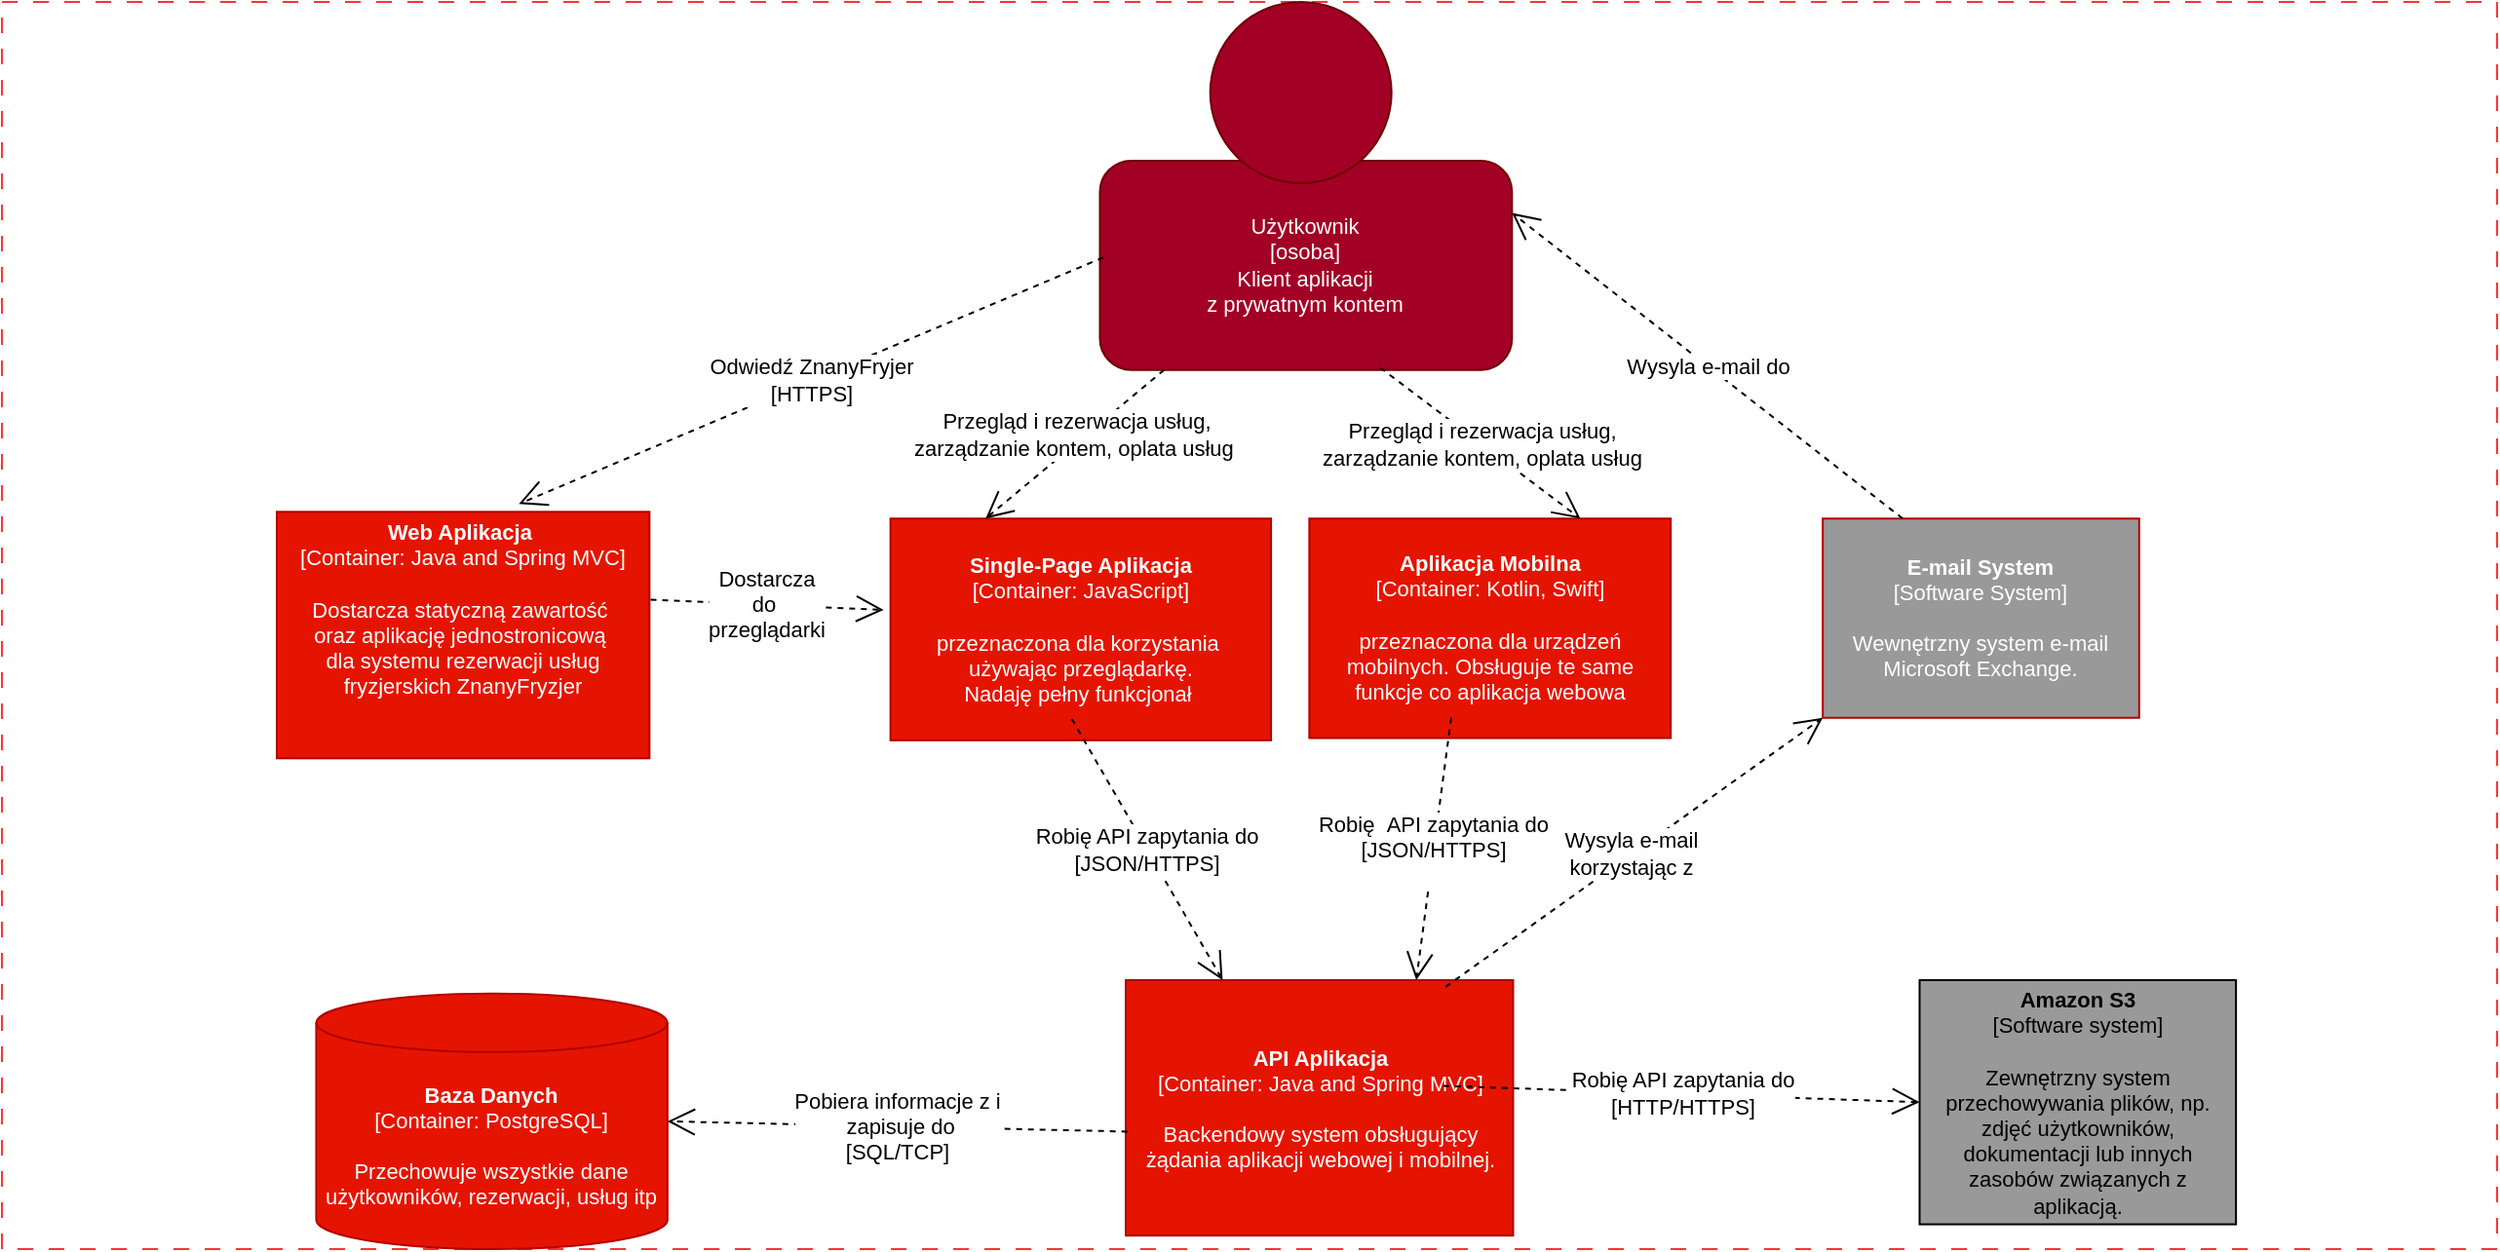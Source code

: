 <mxfile version="26.1.3">
  <diagram name="Page-1" id="3zGmeHMoxcLTCu4aQRj2">
    <mxGraphModel dx="1363" dy="2591" grid="0" gridSize="10" guides="1" tooltips="1" connect="1" arrows="1" fold="1" page="1" pageScale="1" pageWidth="827" pageHeight="1169" math="0" shadow="0">
      <root>
        <mxCell id="0" />
        <mxCell id="1" parent="0" />
        <mxCell id="CdNLvU-L0Fh2n5u2H3BX-19" value="" style="rounded=0;whiteSpace=wrap;html=1;dashed=1;dashPattern=8 8;strokeColor=#FF3333;" parent="1" vertex="1">
          <mxGeometry x="1033" y="-910" width="1280" height="640" as="geometry" />
        </mxCell>
        <mxCell id="L5QA0MetBDMoyQzNhzzM-1" value="" style="group;fontSize=11;aspect=fixed;" vertex="1" connectable="0" parent="1">
          <mxGeometry x="1174" y="-910" width="1005.07" height="640" as="geometry" />
        </mxCell>
        <mxCell id="CdNLvU-L0Fh2n5u2H3BX-2" value="&lt;font&gt;Użytkownik&lt;/font&gt;&lt;div&gt;&lt;font&gt;[osoba]&lt;/font&gt;&lt;/div&gt;&lt;div&gt;&lt;div&gt;&lt;font&gt;Klient aplikacji&lt;/font&gt;&lt;/div&gt;&lt;div&gt;&lt;font&gt;z prywatnym kontem&lt;/font&gt;&lt;/div&gt;&lt;/div&gt;" style="rounded=1;whiteSpace=wrap;html=1;fillColor=#a20025;fontColor=#ffffff;strokeColor=#6F0000;fontSize=11;" parent="L5QA0MetBDMoyQzNhzzM-1" vertex="1">
          <mxGeometry x="422.245" y="81.444" width="211.411" height="107.437" as="geometry" />
        </mxCell>
        <mxCell id="CdNLvU-L0Fh2n5u2H3BX-3" value="" style="ellipse;whiteSpace=wrap;html=1;aspect=fixed;fillColor=#a20025;fontColor=#ffffff;strokeColor=#6F0000;fontSize=11;" parent="L5QA0MetBDMoyQzNhzzM-1" vertex="1">
          <mxGeometry x="478.852" width="92.996" height="92.996" as="geometry" />
        </mxCell>
        <mxCell id="CdNLvU-L0Fh2n5u2H3BX-5" value="&lt;font&gt;&lt;b&gt;&lt;font&gt;Web Aplikacja&lt;/font&gt;&lt;/b&gt;&lt;span&gt;&amp;nbsp;&lt;/span&gt;&lt;/font&gt;&lt;div&gt;&lt;font&gt;[Container: Java and Spring MVC]&lt;/font&gt;&lt;/div&gt;&lt;div&gt;&lt;font&gt;&lt;br&gt;&lt;/font&gt;&lt;/div&gt;&lt;div&gt;&lt;font&gt;&lt;span style=&quot;text-align: start;&quot;&gt;Dostarcza statyczną zawartość&amp;nbsp;&lt;/span&gt;&lt;/font&gt;&lt;/div&gt;&lt;div&gt;&lt;font&gt;&lt;span style=&quot;text-align: start;&quot;&gt;oraz aplikację jednostronicową&amp;nbsp;&lt;/span&gt;&lt;/font&gt;&lt;/div&gt;&lt;div&gt;&lt;font&gt;&lt;span style=&quot;text-align: start;&quot;&gt;&lt;font&gt;dla systemu rezerwacji usług fryzjerskich ZnanyFryzjer&lt;/font&gt;&lt;/span&gt;&lt;br&gt;&lt;/font&gt;&lt;/div&gt;&lt;div&gt;&lt;span&gt;&lt;br&gt;&lt;/span&gt;&lt;div&gt;&lt;br&gt;&lt;/div&gt;&lt;/div&gt;" style="rounded=0;whiteSpace=wrap;html=1;fillColor=#e51400;fontColor=#ffffff;strokeColor=#B20000;fontSize=11;" parent="L5QA0MetBDMoyQzNhzzM-1" vertex="1">
          <mxGeometry y="261.661" width="191.194" height="126.498" as="geometry" />
        </mxCell>
        <mxCell id="CdNLvU-L0Fh2n5u2H3BX-6" value="&lt;font&gt;&lt;b&gt;Single-Page Aplikacja&lt;/b&gt;&lt;/font&gt;&lt;div&gt;&lt;font&gt;[Container: JavaScript]&lt;/font&gt;&lt;/div&gt;&lt;div&gt;&lt;font&gt;&lt;br&gt;&lt;/font&gt;&lt;/div&gt;&lt;div style=&quot;text-align: center;&quot;&gt;&lt;font&gt;&lt;span style=&quot;text-align: start;&quot;&gt;p&lt;/span&gt;&lt;span style=&quot;text-align: start;&quot;&gt;&lt;span&gt;rzeznaczona dla korzystania&amp;nbsp;&lt;/span&gt;&lt;/span&gt;&lt;/font&gt;&lt;/div&gt;&lt;div style=&quot;text-align: center;&quot;&gt;&lt;font&gt;&lt;span style=&quot;text-align: start;&quot;&gt;&lt;span&gt;używając przeglądarkę.&lt;/span&gt;&lt;/span&gt;&lt;/font&gt;&lt;/div&gt;&lt;div style=&quot;text-align: center;&quot;&gt;&lt;font&gt;&lt;span style=&quot;text-align: start;&quot;&gt;&lt;span&gt;&amp;nbsp;&lt;/span&gt;&lt;/span&gt;&lt;span&gt;Nadaję pełny funkcjonał &amp;nbsp;&lt;/span&gt;&lt;br&gt;&lt;/font&gt;&lt;/div&gt;" style="rounded=0;whiteSpace=wrap;html=1;fillColor=#e51400;fontColor=#ffffff;strokeColor=#B20000;fontSize=11;" parent="L5QA0MetBDMoyQzNhzzM-1" vertex="1">
          <mxGeometry x="314.806" y="265.126" width="195.238" height="113.791" as="geometry" />
        </mxCell>
        <mxCell id="CdNLvU-L0Fh2n5u2H3BX-7" value="&lt;font&gt;&lt;b&gt;Aplikacja Mobilna&lt;/b&gt;&lt;/font&gt;&lt;div&gt;&lt;font&gt;[Container: Kotlin, Swift]&lt;/font&gt;&lt;/div&gt;&lt;div&gt;&lt;font&gt;&lt;br&gt;&lt;/font&gt;&lt;/div&gt;&lt;div&gt;&lt;font&gt;&lt;font&gt;&lt;span style=&quot;text-align: start;&quot;&gt;p&lt;/span&gt;&lt;span style=&quot;text-align: start;&quot;&gt;&lt;font&gt;rzeznaczona dla urządzeń mobilnych. Obsługuje te same funkcje co aplikacja webowa&lt;/font&gt;&lt;/span&gt;&lt;/font&gt;&lt;br&gt;&lt;/font&gt;&lt;/div&gt;" style="rounded=0;whiteSpace=wrap;html=1;fillColor=#e51400;fontColor=#ffffff;strokeColor=#B20000;fontSize=11;" parent="L5QA0MetBDMoyQzNhzzM-1" vertex="1">
          <mxGeometry x="529.683" y="265.126" width="185.418" height="112.635" as="geometry" />
        </mxCell>
        <mxCell id="CdNLvU-L0Fh2n5u2H3BX-8" value="&lt;font&gt;&lt;b&gt;E-mail System&lt;/b&gt;&lt;/font&gt;&lt;div&gt;&lt;font&gt;[Software System]&lt;/font&gt;&lt;/div&gt;&lt;div&gt;&lt;font&gt;&lt;br&gt;&lt;/font&gt;&lt;/div&gt;&lt;div&gt;&lt;font&gt;&lt;font&gt;Wewnętrzny system e-mail Microsoft Exchange.&lt;/font&gt;&lt;br&gt;&lt;/font&gt;&lt;/div&gt;" style="rounded=0;whiteSpace=wrap;html=1;fillColor=#999999;fontColor=#ffffff;strokeColor=#B20000;fontSize=11;" parent="L5QA0MetBDMoyQzNhzzM-1" vertex="1">
          <mxGeometry x="793.081" y="265.126" width="162.313" height="102.238" as="geometry" />
        </mxCell>
        <mxCell id="CdNLvU-L0Fh2n5u2H3BX-9" value="&lt;font&gt;&lt;b&gt;Baza Danych&lt;/b&gt;&lt;/font&gt;&lt;div&gt;&lt;font&gt;[Container: PostgreSQL]&lt;/font&gt;&lt;/div&gt;&lt;div&gt;&lt;font&gt;&lt;br&gt;&lt;/font&gt;&lt;/div&gt;&lt;div&gt;&lt;font&gt;&lt;span style=&quot;text-align: start;&quot;&gt;&lt;font&gt;Przechowuje wszystkie dane użytkowników, rezerwacji, usług itp&lt;/font&gt;&lt;/span&gt;&lt;br&gt;&lt;/font&gt;&lt;/div&gt;" style="shape=cylinder3;whiteSpace=wrap;html=1;boundedLbl=1;backgroundOutline=1;size=15;fillColor=#e51400;fontColor=#ffffff;strokeColor=#B20000;fontSize=11;" parent="L5QA0MetBDMoyQzNhzzM-1" vertex="1">
          <mxGeometry x="20.217" y="508.881" width="180.219" height="131.119" as="geometry" />
        </mxCell>
        <mxCell id="CdNLvU-L0Fh2n5u2H3BX-10" value="&lt;font&gt;&lt;b&gt;API Aplikacja&lt;/b&gt;&lt;/font&gt;&lt;div&gt;&lt;font&gt;[Container: Java and Spring MVC]&lt;/font&gt;&lt;/div&gt;&lt;div&gt;&lt;font&gt;&lt;br&gt;&lt;/font&gt;&lt;/div&gt;&lt;div&gt;&lt;font&gt;&lt;span style=&quot;text-align: start;&quot;&gt;&lt;font&gt;Backendowy system obsługujący żądania aplikacji webowej i mobilnej.&lt;/font&gt;&lt;/span&gt;&lt;br&gt;&lt;/font&gt;&lt;/div&gt;" style="rounded=0;whiteSpace=wrap;html=1;fillColor=#e51400;fontColor=#ffffff;strokeColor=#B20000;fontSize=11;" parent="L5QA0MetBDMoyQzNhzzM-1" vertex="1">
          <mxGeometry x="435.53" y="501.949" width="198.703" height="131.119" as="geometry" />
        </mxCell>
        <mxCell id="CdNLvU-L0Fh2n5u2H3BX-11" value="&lt;font&gt;&lt;b&gt;Amazon S3&lt;/b&gt;&lt;/font&gt;&lt;div&gt;&lt;font&gt;[Software system]&lt;/font&gt;&lt;/div&gt;&lt;div&gt;&lt;font&gt;&lt;br&gt;&lt;/font&gt;&lt;/div&gt;&lt;div&gt;&lt;font&gt;&lt;span style=&quot;text-align: start;&quot;&gt;&lt;font&gt;Zewnętrzny system przechowywania plików, np. zdjęć użytkowników, dokumentacji lub innych zasobów związanych z aplikacją.&lt;/font&gt;&lt;/span&gt;&lt;br&gt;&lt;/font&gt;&lt;/div&gt;" style="rounded=0;whiteSpace=wrap;html=1;fillColor=#999999;fontSize=11;" parent="L5QA0MetBDMoyQzNhzzM-1" vertex="1">
          <mxGeometry x="842.757" y="501.949" width="162.313" height="125.343" as="geometry" />
        </mxCell>
        <mxCell id="CdNLvU-L0Fh2n5u2H3BX-18" value="&lt;font&gt;Odwiedź&lt;/font&gt; &lt;font&gt;ZnanyFryjer&lt;/font&gt;&lt;div&gt;&lt;font&gt;[HTTPS]&lt;/font&gt;&lt;/div&gt;" style="endArrow=open;endSize=12;dashed=1;html=1;rounded=0;fontSize=11;" parent="L5QA0MetBDMoyQzNhzzM-1" edge="1">
          <mxGeometry width="160" relative="1" as="geometry">
            <mxPoint x="423.978" y="131.119" as="sourcePoint" />
            <mxPoint x="124.19" y="257.617" as="targetPoint" />
          </mxGeometry>
        </mxCell>
        <mxCell id="CdNLvU-L0Fh2n5u2H3BX-20" value="&lt;span style=&quot;text-align: start; white-space: normal;&quot;&gt;&lt;font&gt;Dostarcza do&amp;nbsp;&lt;/font&gt;&lt;/span&gt;&lt;div&gt;&lt;span style=&quot;text-align: start; white-space: normal;&quot;&gt;&lt;font&gt;przeglądarki&lt;/font&gt;&lt;/span&gt;&lt;br&gt;&lt;/div&gt;" style="endArrow=open;endSize=12;dashed=1;html=1;rounded=0;entryX=-0.018;entryY=0.412;entryDx=0;entryDy=0;entryPerimeter=0;fontSize=11;" parent="L5QA0MetBDMoyQzNhzzM-1" target="CdNLvU-L0Fh2n5u2H3BX-6" edge="1">
          <mxGeometry x="-0.002" width="160" relative="1" as="geometry">
            <mxPoint x="191.772" y="306.715" as="sourcePoint" />
            <mxPoint x="284.192" y="306.715" as="targetPoint" />
            <mxPoint as="offset" />
          </mxGeometry>
        </mxCell>
        <mxCell id="CdNLvU-L0Fh2n5u2H3BX-21" value="Use" style="endArrow=open;endSize=12;dashed=1;html=1;rounded=0;entryX=0.25;entryY=0;entryDx=0;entryDy=0;fontSize=11;" parent="L5QA0MetBDMoyQzNhzzM-1" target="CdNLvU-L0Fh2n5u2H3BX-6" edge="1">
          <mxGeometry width="160" relative="1" as="geometry">
            <mxPoint x="455.17" y="188.881" as="sourcePoint" />
            <mxPoint x="547.59" y="188.881" as="targetPoint" />
          </mxGeometry>
        </mxCell>
        <mxCell id="CdNLvU-L0Fh2n5u2H3BX-29" value="&lt;font&gt;Przegląd i rezerwacja usług,&lt;/font&gt;&lt;div&gt;&lt;font&gt;zarządzanie&amp;nbsp;&lt;/font&gt;&lt;span&gt;kontem, oplata&lt;/span&gt;&lt;font&gt;&amp;nbsp;&lt;font&gt;usług&lt;/font&gt;&amp;nbsp;&lt;/font&gt;&lt;/div&gt;&lt;div&gt;&lt;/div&gt;" style="edgeLabel;html=1;align=center;verticalAlign=middle;resizable=0;points=[];fontSize=11;" parent="CdNLvU-L0Fh2n5u2H3BX-21" vertex="1" connectable="0">
          <mxGeometry x="-0.067" y="-4" relative="1" as="geometry">
            <mxPoint as="offset" />
          </mxGeometry>
        </mxCell>
        <mxCell id="CdNLvU-L0Fh2n5u2H3BX-22" value="&lt;font&gt;Przegląd i rezerwacja usług,&lt;/font&gt;&lt;div&gt;&lt;font&gt;zarządzanie kontem,&amp;nbsp;&lt;/font&gt;&lt;span&gt;oplata&lt;/span&gt;&amp;nbsp;&lt;font&gt;usług&lt;/font&gt;&lt;/div&gt;" style="endArrow=open;endSize=12;dashed=1;html=1;rounded=0;entryX=0.75;entryY=0;entryDx=0;entryDy=0;fontSize=11;" parent="L5QA0MetBDMoyQzNhzzM-1" target="CdNLvU-L0Fh2n5u2H3BX-7" edge="1">
          <mxGeometry width="160" relative="1" as="geometry">
            <mxPoint x="566.074" y="187.726" as="sourcePoint" />
            <mxPoint x="499.069" y="263.971" as="targetPoint" />
          </mxGeometry>
        </mxCell>
        <mxCell id="CdNLvU-L0Fh2n5u2H3BX-23" value="&lt;font&gt;Wysyla e-mail do&lt;/font&gt;" style="endArrow=open;endSize=12;dashed=1;html=1;rounded=0;entryX=1;entryY=0.25;entryDx=0;entryDy=0;fontSize=11;" parent="L5QA0MetBDMoyQzNhzzM-1" target="CdNLvU-L0Fh2n5u2H3BX-2" edge="1">
          <mxGeometry x="-0.001" width="160" relative="1" as="geometry">
            <mxPoint x="834.093" y="265.126" as="sourcePoint" />
            <mxPoint x="926.513" y="265.126" as="targetPoint" />
            <mxPoint as="offset" />
          </mxGeometry>
        </mxCell>
        <mxCell id="CdNLvU-L0Fh2n5u2H3BX-24" value="&lt;font&gt;Robię API zapytania do&lt;/font&gt;&lt;div&gt;&lt;font&gt;[JSON/HTTPS]&lt;/font&gt;&lt;/div&gt;" style="endArrow=open;endSize=12;dashed=1;html=1;rounded=0;entryX=0.25;entryY=0;entryDx=0;entryDy=0;fontSize=11;" parent="L5QA0MetBDMoyQzNhzzM-1" target="CdNLvU-L0Fh2n5u2H3BX-10" edge="1">
          <mxGeometry x="-0.005" width="160" relative="1" as="geometry">
            <mxPoint x="407.804" y="367.942" as="sourcePoint" />
            <mxPoint x="500.224" y="367.942" as="targetPoint" />
            <mxPoint as="offset" />
          </mxGeometry>
        </mxCell>
        <mxCell id="CdNLvU-L0Fh2n5u2H3BX-25" value="&lt;font&gt;Robię &amp;nbsp;API zapytania do&lt;/font&gt;&lt;div&gt;&lt;font&gt;[JSON/HTTPS]&lt;br&gt;&lt;/font&gt;&lt;div&gt;&lt;br&gt;&lt;/div&gt;&lt;/div&gt;" style="endArrow=open;endSize=12;dashed=1;html=1;rounded=0;entryX=0.75;entryY=0;entryDx=0;entryDy=0;fontSize=11;" parent="L5QA0MetBDMoyQzNhzzM-1" target="CdNLvU-L0Fh2n5u2H3BX-10" edge="1">
          <mxGeometry width="160" relative="1" as="geometry">
            <mxPoint x="602.464" y="367.365" as="sourcePoint" />
            <mxPoint x="670.624" y="501.372" as="targetPoint" />
          </mxGeometry>
        </mxCell>
        <mxCell id="CdNLvU-L0Fh2n5u2H3BX-26" value="&lt;font&gt;Pobiera informacje z i&lt;/font&gt;&lt;div&gt;&lt;font&gt;&amp;nbsp;zapisuje do&lt;/font&gt;&lt;/div&gt;&lt;div&gt;&lt;font&gt;[SQL/TCP]&lt;/font&gt;&lt;/div&gt;" style="endArrow=open;endSize=12;dashed=1;html=1;rounded=0;entryX=1;entryY=0.5;entryDx=0;entryDy=0;entryPerimeter=0;exitX=0.004;exitY=0.593;exitDx=0;exitDy=0;exitPerimeter=0;fontSize=11;" parent="L5QA0MetBDMoyQzNhzzM-1" source="CdNLvU-L0Fh2n5u2H3BX-10" target="CdNLvU-L0Fh2n5u2H3BX-9" edge="1">
          <mxGeometry width="160" relative="1" as="geometry">
            <mxPoint x="433.22" y="550.469" as="sourcePoint" />
            <mxPoint x="525.64" y="550.469" as="targetPoint" />
          </mxGeometry>
        </mxCell>
        <mxCell id="CdNLvU-L0Fh2n5u2H3BX-27" value="&lt;font&gt;Wysyla e-mail&amp;nbsp;&lt;/font&gt;&lt;div&gt;&lt;font&gt;korzystając z&amp;nbsp;&lt;/font&gt;&lt;/div&gt;" style="endArrow=open;endSize=12;dashed=1;html=1;rounded=0;entryX=0;entryY=1;entryDx=0;entryDy=0;fontSize=11;" parent="L5QA0MetBDMoyQzNhzzM-1" target="CdNLvU-L0Fh2n5u2H3BX-8" edge="1">
          <mxGeometry x="-0.004" width="160" relative="1" as="geometry">
            <mxPoint x="599.576" y="505.415" as="sourcePoint" />
            <mxPoint x="691.996" y="505.415" as="targetPoint" />
            <mxPoint as="offset" />
          </mxGeometry>
        </mxCell>
        <mxCell id="CdNLvU-L0Fh2n5u2H3BX-28" value="&lt;font&gt;Robię API zapytania do&lt;/font&gt;&lt;div&gt;&lt;font&gt;[HTTP/HTTPS]&lt;/font&gt;&lt;/div&gt;" style="endArrow=open;endSize=12;dashed=1;html=1;rounded=0;entryX=0;entryY=0.5;entryDx=0;entryDy=0;fontSize=11;" parent="L5QA0MetBDMoyQzNhzzM-1" target="CdNLvU-L0Fh2n5u2H3BX-11" edge="1">
          <mxGeometry x="0.001" width="160" relative="1" as="geometry">
            <mxPoint x="598.421" y="556.245" as="sourcePoint" />
            <mxPoint x="690.841" y="556.245" as="targetPoint" />
            <mxPoint as="offset" />
          </mxGeometry>
        </mxCell>
      </root>
    </mxGraphModel>
  </diagram>
</mxfile>
